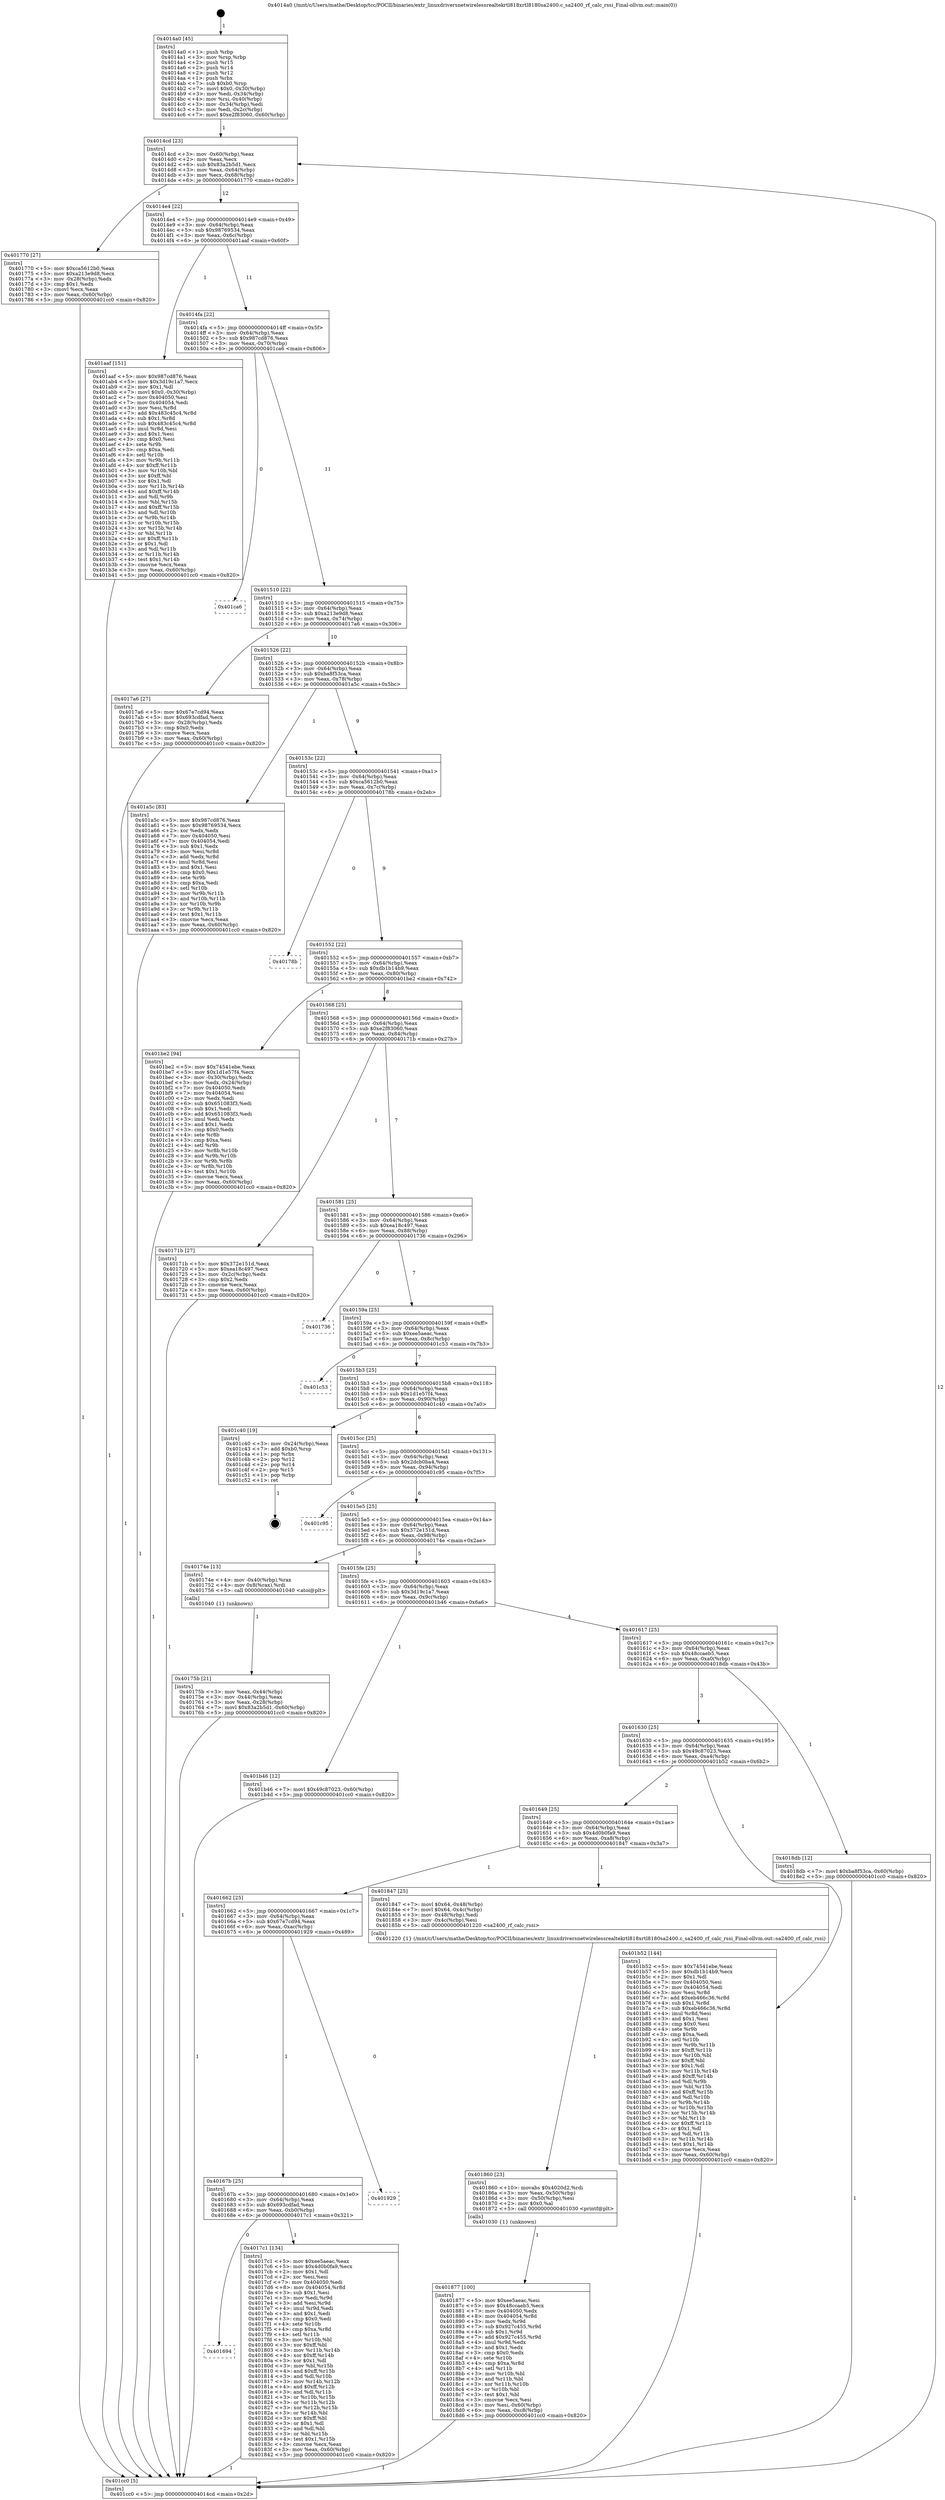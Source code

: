 digraph "0x4014a0" {
  label = "0x4014a0 (/mnt/c/Users/mathe/Desktop/tcc/POCII/binaries/extr_linuxdriversnetwirelessrealtekrtl818xrtl8180sa2400.c_sa2400_rf_calc_rssi_Final-ollvm.out::main(0))"
  labelloc = "t"
  node[shape=record]

  Entry [label="",width=0.3,height=0.3,shape=circle,fillcolor=black,style=filled]
  "0x4014cd" [label="{
     0x4014cd [23]\l
     | [instrs]\l
     &nbsp;&nbsp;0x4014cd \<+3\>: mov -0x60(%rbp),%eax\l
     &nbsp;&nbsp;0x4014d0 \<+2\>: mov %eax,%ecx\l
     &nbsp;&nbsp;0x4014d2 \<+6\>: sub $0x83a2b5d1,%ecx\l
     &nbsp;&nbsp;0x4014d8 \<+3\>: mov %eax,-0x64(%rbp)\l
     &nbsp;&nbsp;0x4014db \<+3\>: mov %ecx,-0x68(%rbp)\l
     &nbsp;&nbsp;0x4014de \<+6\>: je 0000000000401770 \<main+0x2d0\>\l
  }"]
  "0x401770" [label="{
     0x401770 [27]\l
     | [instrs]\l
     &nbsp;&nbsp;0x401770 \<+5\>: mov $0xca5612b0,%eax\l
     &nbsp;&nbsp;0x401775 \<+5\>: mov $0xa213e9d8,%ecx\l
     &nbsp;&nbsp;0x40177a \<+3\>: mov -0x28(%rbp),%edx\l
     &nbsp;&nbsp;0x40177d \<+3\>: cmp $0x1,%edx\l
     &nbsp;&nbsp;0x401780 \<+3\>: cmovl %ecx,%eax\l
     &nbsp;&nbsp;0x401783 \<+3\>: mov %eax,-0x60(%rbp)\l
     &nbsp;&nbsp;0x401786 \<+5\>: jmp 0000000000401cc0 \<main+0x820\>\l
  }"]
  "0x4014e4" [label="{
     0x4014e4 [22]\l
     | [instrs]\l
     &nbsp;&nbsp;0x4014e4 \<+5\>: jmp 00000000004014e9 \<main+0x49\>\l
     &nbsp;&nbsp;0x4014e9 \<+3\>: mov -0x64(%rbp),%eax\l
     &nbsp;&nbsp;0x4014ec \<+5\>: sub $0x98769534,%eax\l
     &nbsp;&nbsp;0x4014f1 \<+3\>: mov %eax,-0x6c(%rbp)\l
     &nbsp;&nbsp;0x4014f4 \<+6\>: je 0000000000401aaf \<main+0x60f\>\l
  }"]
  Exit [label="",width=0.3,height=0.3,shape=circle,fillcolor=black,style=filled,peripheries=2]
  "0x401aaf" [label="{
     0x401aaf [151]\l
     | [instrs]\l
     &nbsp;&nbsp;0x401aaf \<+5\>: mov $0x987cd876,%eax\l
     &nbsp;&nbsp;0x401ab4 \<+5\>: mov $0x3d19c1a7,%ecx\l
     &nbsp;&nbsp;0x401ab9 \<+2\>: mov $0x1,%dl\l
     &nbsp;&nbsp;0x401abb \<+7\>: movl $0x0,-0x30(%rbp)\l
     &nbsp;&nbsp;0x401ac2 \<+7\>: mov 0x404050,%esi\l
     &nbsp;&nbsp;0x401ac9 \<+7\>: mov 0x404054,%edi\l
     &nbsp;&nbsp;0x401ad0 \<+3\>: mov %esi,%r8d\l
     &nbsp;&nbsp;0x401ad3 \<+7\>: add $0x483c45c4,%r8d\l
     &nbsp;&nbsp;0x401ada \<+4\>: sub $0x1,%r8d\l
     &nbsp;&nbsp;0x401ade \<+7\>: sub $0x483c45c4,%r8d\l
     &nbsp;&nbsp;0x401ae5 \<+4\>: imul %r8d,%esi\l
     &nbsp;&nbsp;0x401ae9 \<+3\>: and $0x1,%esi\l
     &nbsp;&nbsp;0x401aec \<+3\>: cmp $0x0,%esi\l
     &nbsp;&nbsp;0x401aef \<+4\>: sete %r9b\l
     &nbsp;&nbsp;0x401af3 \<+3\>: cmp $0xa,%edi\l
     &nbsp;&nbsp;0x401af6 \<+4\>: setl %r10b\l
     &nbsp;&nbsp;0x401afa \<+3\>: mov %r9b,%r11b\l
     &nbsp;&nbsp;0x401afd \<+4\>: xor $0xff,%r11b\l
     &nbsp;&nbsp;0x401b01 \<+3\>: mov %r10b,%bl\l
     &nbsp;&nbsp;0x401b04 \<+3\>: xor $0xff,%bl\l
     &nbsp;&nbsp;0x401b07 \<+3\>: xor $0x1,%dl\l
     &nbsp;&nbsp;0x401b0a \<+3\>: mov %r11b,%r14b\l
     &nbsp;&nbsp;0x401b0d \<+4\>: and $0xff,%r14b\l
     &nbsp;&nbsp;0x401b11 \<+3\>: and %dl,%r9b\l
     &nbsp;&nbsp;0x401b14 \<+3\>: mov %bl,%r15b\l
     &nbsp;&nbsp;0x401b17 \<+4\>: and $0xff,%r15b\l
     &nbsp;&nbsp;0x401b1b \<+3\>: and %dl,%r10b\l
     &nbsp;&nbsp;0x401b1e \<+3\>: or %r9b,%r14b\l
     &nbsp;&nbsp;0x401b21 \<+3\>: or %r10b,%r15b\l
     &nbsp;&nbsp;0x401b24 \<+3\>: xor %r15b,%r14b\l
     &nbsp;&nbsp;0x401b27 \<+3\>: or %bl,%r11b\l
     &nbsp;&nbsp;0x401b2a \<+4\>: xor $0xff,%r11b\l
     &nbsp;&nbsp;0x401b2e \<+3\>: or $0x1,%dl\l
     &nbsp;&nbsp;0x401b31 \<+3\>: and %dl,%r11b\l
     &nbsp;&nbsp;0x401b34 \<+3\>: or %r11b,%r14b\l
     &nbsp;&nbsp;0x401b37 \<+4\>: test $0x1,%r14b\l
     &nbsp;&nbsp;0x401b3b \<+3\>: cmovne %ecx,%eax\l
     &nbsp;&nbsp;0x401b3e \<+3\>: mov %eax,-0x60(%rbp)\l
     &nbsp;&nbsp;0x401b41 \<+5\>: jmp 0000000000401cc0 \<main+0x820\>\l
  }"]
  "0x4014fa" [label="{
     0x4014fa [22]\l
     | [instrs]\l
     &nbsp;&nbsp;0x4014fa \<+5\>: jmp 00000000004014ff \<main+0x5f\>\l
     &nbsp;&nbsp;0x4014ff \<+3\>: mov -0x64(%rbp),%eax\l
     &nbsp;&nbsp;0x401502 \<+5\>: sub $0x987cd876,%eax\l
     &nbsp;&nbsp;0x401507 \<+3\>: mov %eax,-0x70(%rbp)\l
     &nbsp;&nbsp;0x40150a \<+6\>: je 0000000000401ca6 \<main+0x806\>\l
  }"]
  "0x401877" [label="{
     0x401877 [100]\l
     | [instrs]\l
     &nbsp;&nbsp;0x401877 \<+5\>: mov $0xee5aeac,%esi\l
     &nbsp;&nbsp;0x40187c \<+5\>: mov $0x48ccaeb5,%ecx\l
     &nbsp;&nbsp;0x401881 \<+7\>: mov 0x404050,%edx\l
     &nbsp;&nbsp;0x401888 \<+8\>: mov 0x404054,%r8d\l
     &nbsp;&nbsp;0x401890 \<+3\>: mov %edx,%r9d\l
     &nbsp;&nbsp;0x401893 \<+7\>: sub $0x927c455,%r9d\l
     &nbsp;&nbsp;0x40189a \<+4\>: sub $0x1,%r9d\l
     &nbsp;&nbsp;0x40189e \<+7\>: add $0x927c455,%r9d\l
     &nbsp;&nbsp;0x4018a5 \<+4\>: imul %r9d,%edx\l
     &nbsp;&nbsp;0x4018a9 \<+3\>: and $0x1,%edx\l
     &nbsp;&nbsp;0x4018ac \<+3\>: cmp $0x0,%edx\l
     &nbsp;&nbsp;0x4018af \<+4\>: sete %r10b\l
     &nbsp;&nbsp;0x4018b3 \<+4\>: cmp $0xa,%r8d\l
     &nbsp;&nbsp;0x4018b7 \<+4\>: setl %r11b\l
     &nbsp;&nbsp;0x4018bb \<+3\>: mov %r10b,%bl\l
     &nbsp;&nbsp;0x4018be \<+3\>: and %r11b,%bl\l
     &nbsp;&nbsp;0x4018c1 \<+3\>: xor %r11b,%r10b\l
     &nbsp;&nbsp;0x4018c4 \<+3\>: or %r10b,%bl\l
     &nbsp;&nbsp;0x4018c7 \<+3\>: test $0x1,%bl\l
     &nbsp;&nbsp;0x4018ca \<+3\>: cmovne %ecx,%esi\l
     &nbsp;&nbsp;0x4018cd \<+3\>: mov %esi,-0x60(%rbp)\l
     &nbsp;&nbsp;0x4018d0 \<+6\>: mov %eax,-0xc8(%rbp)\l
     &nbsp;&nbsp;0x4018d6 \<+5\>: jmp 0000000000401cc0 \<main+0x820\>\l
  }"]
  "0x401ca6" [label="{
     0x401ca6\l
  }", style=dashed]
  "0x401510" [label="{
     0x401510 [22]\l
     | [instrs]\l
     &nbsp;&nbsp;0x401510 \<+5\>: jmp 0000000000401515 \<main+0x75\>\l
     &nbsp;&nbsp;0x401515 \<+3\>: mov -0x64(%rbp),%eax\l
     &nbsp;&nbsp;0x401518 \<+5\>: sub $0xa213e9d8,%eax\l
     &nbsp;&nbsp;0x40151d \<+3\>: mov %eax,-0x74(%rbp)\l
     &nbsp;&nbsp;0x401520 \<+6\>: je 00000000004017a6 \<main+0x306\>\l
  }"]
  "0x401860" [label="{
     0x401860 [23]\l
     | [instrs]\l
     &nbsp;&nbsp;0x401860 \<+10\>: movabs $0x4020d2,%rdi\l
     &nbsp;&nbsp;0x40186a \<+3\>: mov %eax,-0x50(%rbp)\l
     &nbsp;&nbsp;0x40186d \<+3\>: mov -0x50(%rbp),%esi\l
     &nbsp;&nbsp;0x401870 \<+2\>: mov $0x0,%al\l
     &nbsp;&nbsp;0x401872 \<+5\>: call 0000000000401030 \<printf@plt\>\l
     | [calls]\l
     &nbsp;&nbsp;0x401030 \{1\} (unknown)\l
  }"]
  "0x4017a6" [label="{
     0x4017a6 [27]\l
     | [instrs]\l
     &nbsp;&nbsp;0x4017a6 \<+5\>: mov $0x67e7cd94,%eax\l
     &nbsp;&nbsp;0x4017ab \<+5\>: mov $0x693cdfad,%ecx\l
     &nbsp;&nbsp;0x4017b0 \<+3\>: mov -0x28(%rbp),%edx\l
     &nbsp;&nbsp;0x4017b3 \<+3\>: cmp $0x0,%edx\l
     &nbsp;&nbsp;0x4017b6 \<+3\>: cmove %ecx,%eax\l
     &nbsp;&nbsp;0x4017b9 \<+3\>: mov %eax,-0x60(%rbp)\l
     &nbsp;&nbsp;0x4017bc \<+5\>: jmp 0000000000401cc0 \<main+0x820\>\l
  }"]
  "0x401526" [label="{
     0x401526 [22]\l
     | [instrs]\l
     &nbsp;&nbsp;0x401526 \<+5\>: jmp 000000000040152b \<main+0x8b\>\l
     &nbsp;&nbsp;0x40152b \<+3\>: mov -0x64(%rbp),%eax\l
     &nbsp;&nbsp;0x40152e \<+5\>: sub $0xba8f53ca,%eax\l
     &nbsp;&nbsp;0x401533 \<+3\>: mov %eax,-0x78(%rbp)\l
     &nbsp;&nbsp;0x401536 \<+6\>: je 0000000000401a5c \<main+0x5bc\>\l
  }"]
  "0x401694" [label="{
     0x401694\l
  }", style=dashed]
  "0x401a5c" [label="{
     0x401a5c [83]\l
     | [instrs]\l
     &nbsp;&nbsp;0x401a5c \<+5\>: mov $0x987cd876,%eax\l
     &nbsp;&nbsp;0x401a61 \<+5\>: mov $0x98769534,%ecx\l
     &nbsp;&nbsp;0x401a66 \<+2\>: xor %edx,%edx\l
     &nbsp;&nbsp;0x401a68 \<+7\>: mov 0x404050,%esi\l
     &nbsp;&nbsp;0x401a6f \<+7\>: mov 0x404054,%edi\l
     &nbsp;&nbsp;0x401a76 \<+3\>: sub $0x1,%edx\l
     &nbsp;&nbsp;0x401a79 \<+3\>: mov %esi,%r8d\l
     &nbsp;&nbsp;0x401a7c \<+3\>: add %edx,%r8d\l
     &nbsp;&nbsp;0x401a7f \<+4\>: imul %r8d,%esi\l
     &nbsp;&nbsp;0x401a83 \<+3\>: and $0x1,%esi\l
     &nbsp;&nbsp;0x401a86 \<+3\>: cmp $0x0,%esi\l
     &nbsp;&nbsp;0x401a89 \<+4\>: sete %r9b\l
     &nbsp;&nbsp;0x401a8d \<+3\>: cmp $0xa,%edi\l
     &nbsp;&nbsp;0x401a90 \<+4\>: setl %r10b\l
     &nbsp;&nbsp;0x401a94 \<+3\>: mov %r9b,%r11b\l
     &nbsp;&nbsp;0x401a97 \<+3\>: and %r10b,%r11b\l
     &nbsp;&nbsp;0x401a9a \<+3\>: xor %r10b,%r9b\l
     &nbsp;&nbsp;0x401a9d \<+3\>: or %r9b,%r11b\l
     &nbsp;&nbsp;0x401aa0 \<+4\>: test $0x1,%r11b\l
     &nbsp;&nbsp;0x401aa4 \<+3\>: cmovne %ecx,%eax\l
     &nbsp;&nbsp;0x401aa7 \<+3\>: mov %eax,-0x60(%rbp)\l
     &nbsp;&nbsp;0x401aaa \<+5\>: jmp 0000000000401cc0 \<main+0x820\>\l
  }"]
  "0x40153c" [label="{
     0x40153c [22]\l
     | [instrs]\l
     &nbsp;&nbsp;0x40153c \<+5\>: jmp 0000000000401541 \<main+0xa1\>\l
     &nbsp;&nbsp;0x401541 \<+3\>: mov -0x64(%rbp),%eax\l
     &nbsp;&nbsp;0x401544 \<+5\>: sub $0xca5612b0,%eax\l
     &nbsp;&nbsp;0x401549 \<+3\>: mov %eax,-0x7c(%rbp)\l
     &nbsp;&nbsp;0x40154c \<+6\>: je 000000000040178b \<main+0x2eb\>\l
  }"]
  "0x4017c1" [label="{
     0x4017c1 [134]\l
     | [instrs]\l
     &nbsp;&nbsp;0x4017c1 \<+5\>: mov $0xee5aeac,%eax\l
     &nbsp;&nbsp;0x4017c6 \<+5\>: mov $0x4d0b0fa9,%ecx\l
     &nbsp;&nbsp;0x4017cb \<+2\>: mov $0x1,%dl\l
     &nbsp;&nbsp;0x4017cd \<+2\>: xor %esi,%esi\l
     &nbsp;&nbsp;0x4017cf \<+7\>: mov 0x404050,%edi\l
     &nbsp;&nbsp;0x4017d6 \<+8\>: mov 0x404054,%r8d\l
     &nbsp;&nbsp;0x4017de \<+3\>: sub $0x1,%esi\l
     &nbsp;&nbsp;0x4017e1 \<+3\>: mov %edi,%r9d\l
     &nbsp;&nbsp;0x4017e4 \<+3\>: add %esi,%r9d\l
     &nbsp;&nbsp;0x4017e7 \<+4\>: imul %r9d,%edi\l
     &nbsp;&nbsp;0x4017eb \<+3\>: and $0x1,%edi\l
     &nbsp;&nbsp;0x4017ee \<+3\>: cmp $0x0,%edi\l
     &nbsp;&nbsp;0x4017f1 \<+4\>: sete %r10b\l
     &nbsp;&nbsp;0x4017f5 \<+4\>: cmp $0xa,%r8d\l
     &nbsp;&nbsp;0x4017f9 \<+4\>: setl %r11b\l
     &nbsp;&nbsp;0x4017fd \<+3\>: mov %r10b,%bl\l
     &nbsp;&nbsp;0x401800 \<+3\>: xor $0xff,%bl\l
     &nbsp;&nbsp;0x401803 \<+3\>: mov %r11b,%r14b\l
     &nbsp;&nbsp;0x401806 \<+4\>: xor $0xff,%r14b\l
     &nbsp;&nbsp;0x40180a \<+3\>: xor $0x1,%dl\l
     &nbsp;&nbsp;0x40180d \<+3\>: mov %bl,%r15b\l
     &nbsp;&nbsp;0x401810 \<+4\>: and $0xff,%r15b\l
     &nbsp;&nbsp;0x401814 \<+3\>: and %dl,%r10b\l
     &nbsp;&nbsp;0x401817 \<+3\>: mov %r14b,%r12b\l
     &nbsp;&nbsp;0x40181a \<+4\>: and $0xff,%r12b\l
     &nbsp;&nbsp;0x40181e \<+3\>: and %dl,%r11b\l
     &nbsp;&nbsp;0x401821 \<+3\>: or %r10b,%r15b\l
     &nbsp;&nbsp;0x401824 \<+3\>: or %r11b,%r12b\l
     &nbsp;&nbsp;0x401827 \<+3\>: xor %r12b,%r15b\l
     &nbsp;&nbsp;0x40182a \<+3\>: or %r14b,%bl\l
     &nbsp;&nbsp;0x40182d \<+3\>: xor $0xff,%bl\l
     &nbsp;&nbsp;0x401830 \<+3\>: or $0x1,%dl\l
     &nbsp;&nbsp;0x401833 \<+2\>: and %dl,%bl\l
     &nbsp;&nbsp;0x401835 \<+3\>: or %bl,%r15b\l
     &nbsp;&nbsp;0x401838 \<+4\>: test $0x1,%r15b\l
     &nbsp;&nbsp;0x40183c \<+3\>: cmovne %ecx,%eax\l
     &nbsp;&nbsp;0x40183f \<+3\>: mov %eax,-0x60(%rbp)\l
     &nbsp;&nbsp;0x401842 \<+5\>: jmp 0000000000401cc0 \<main+0x820\>\l
  }"]
  "0x40178b" [label="{
     0x40178b\l
  }", style=dashed]
  "0x401552" [label="{
     0x401552 [22]\l
     | [instrs]\l
     &nbsp;&nbsp;0x401552 \<+5\>: jmp 0000000000401557 \<main+0xb7\>\l
     &nbsp;&nbsp;0x401557 \<+3\>: mov -0x64(%rbp),%eax\l
     &nbsp;&nbsp;0x40155a \<+5\>: sub $0xdb1b14b9,%eax\l
     &nbsp;&nbsp;0x40155f \<+3\>: mov %eax,-0x80(%rbp)\l
     &nbsp;&nbsp;0x401562 \<+6\>: je 0000000000401be2 \<main+0x742\>\l
  }"]
  "0x40167b" [label="{
     0x40167b [25]\l
     | [instrs]\l
     &nbsp;&nbsp;0x40167b \<+5\>: jmp 0000000000401680 \<main+0x1e0\>\l
     &nbsp;&nbsp;0x401680 \<+3\>: mov -0x64(%rbp),%eax\l
     &nbsp;&nbsp;0x401683 \<+5\>: sub $0x693cdfad,%eax\l
     &nbsp;&nbsp;0x401688 \<+6\>: mov %eax,-0xb0(%rbp)\l
     &nbsp;&nbsp;0x40168e \<+6\>: je 00000000004017c1 \<main+0x321\>\l
  }"]
  "0x401be2" [label="{
     0x401be2 [94]\l
     | [instrs]\l
     &nbsp;&nbsp;0x401be2 \<+5\>: mov $0x74541ebe,%eax\l
     &nbsp;&nbsp;0x401be7 \<+5\>: mov $0x1d1e57f4,%ecx\l
     &nbsp;&nbsp;0x401bec \<+3\>: mov -0x30(%rbp),%edx\l
     &nbsp;&nbsp;0x401bef \<+3\>: mov %edx,-0x24(%rbp)\l
     &nbsp;&nbsp;0x401bf2 \<+7\>: mov 0x404050,%edx\l
     &nbsp;&nbsp;0x401bf9 \<+7\>: mov 0x404054,%esi\l
     &nbsp;&nbsp;0x401c00 \<+2\>: mov %edx,%edi\l
     &nbsp;&nbsp;0x401c02 \<+6\>: sub $0x651083f3,%edi\l
     &nbsp;&nbsp;0x401c08 \<+3\>: sub $0x1,%edi\l
     &nbsp;&nbsp;0x401c0b \<+6\>: add $0x651083f3,%edi\l
     &nbsp;&nbsp;0x401c11 \<+3\>: imul %edi,%edx\l
     &nbsp;&nbsp;0x401c14 \<+3\>: and $0x1,%edx\l
     &nbsp;&nbsp;0x401c17 \<+3\>: cmp $0x0,%edx\l
     &nbsp;&nbsp;0x401c1a \<+4\>: sete %r8b\l
     &nbsp;&nbsp;0x401c1e \<+3\>: cmp $0xa,%esi\l
     &nbsp;&nbsp;0x401c21 \<+4\>: setl %r9b\l
     &nbsp;&nbsp;0x401c25 \<+3\>: mov %r8b,%r10b\l
     &nbsp;&nbsp;0x401c28 \<+3\>: and %r9b,%r10b\l
     &nbsp;&nbsp;0x401c2b \<+3\>: xor %r9b,%r8b\l
     &nbsp;&nbsp;0x401c2e \<+3\>: or %r8b,%r10b\l
     &nbsp;&nbsp;0x401c31 \<+4\>: test $0x1,%r10b\l
     &nbsp;&nbsp;0x401c35 \<+3\>: cmovne %ecx,%eax\l
     &nbsp;&nbsp;0x401c38 \<+3\>: mov %eax,-0x60(%rbp)\l
     &nbsp;&nbsp;0x401c3b \<+5\>: jmp 0000000000401cc0 \<main+0x820\>\l
  }"]
  "0x401568" [label="{
     0x401568 [25]\l
     | [instrs]\l
     &nbsp;&nbsp;0x401568 \<+5\>: jmp 000000000040156d \<main+0xcd\>\l
     &nbsp;&nbsp;0x40156d \<+3\>: mov -0x64(%rbp),%eax\l
     &nbsp;&nbsp;0x401570 \<+5\>: sub $0xe2f83060,%eax\l
     &nbsp;&nbsp;0x401575 \<+6\>: mov %eax,-0x84(%rbp)\l
     &nbsp;&nbsp;0x40157b \<+6\>: je 000000000040171b \<main+0x27b\>\l
  }"]
  "0x401929" [label="{
     0x401929\l
  }", style=dashed]
  "0x40171b" [label="{
     0x40171b [27]\l
     | [instrs]\l
     &nbsp;&nbsp;0x40171b \<+5\>: mov $0x372e151d,%eax\l
     &nbsp;&nbsp;0x401720 \<+5\>: mov $0xea18c497,%ecx\l
     &nbsp;&nbsp;0x401725 \<+3\>: mov -0x2c(%rbp),%edx\l
     &nbsp;&nbsp;0x401728 \<+3\>: cmp $0x2,%edx\l
     &nbsp;&nbsp;0x40172b \<+3\>: cmovne %ecx,%eax\l
     &nbsp;&nbsp;0x40172e \<+3\>: mov %eax,-0x60(%rbp)\l
     &nbsp;&nbsp;0x401731 \<+5\>: jmp 0000000000401cc0 \<main+0x820\>\l
  }"]
  "0x401581" [label="{
     0x401581 [25]\l
     | [instrs]\l
     &nbsp;&nbsp;0x401581 \<+5\>: jmp 0000000000401586 \<main+0xe6\>\l
     &nbsp;&nbsp;0x401586 \<+3\>: mov -0x64(%rbp),%eax\l
     &nbsp;&nbsp;0x401589 \<+5\>: sub $0xea18c497,%eax\l
     &nbsp;&nbsp;0x40158e \<+6\>: mov %eax,-0x88(%rbp)\l
     &nbsp;&nbsp;0x401594 \<+6\>: je 0000000000401736 \<main+0x296\>\l
  }"]
  "0x401cc0" [label="{
     0x401cc0 [5]\l
     | [instrs]\l
     &nbsp;&nbsp;0x401cc0 \<+5\>: jmp 00000000004014cd \<main+0x2d\>\l
  }"]
  "0x4014a0" [label="{
     0x4014a0 [45]\l
     | [instrs]\l
     &nbsp;&nbsp;0x4014a0 \<+1\>: push %rbp\l
     &nbsp;&nbsp;0x4014a1 \<+3\>: mov %rsp,%rbp\l
     &nbsp;&nbsp;0x4014a4 \<+2\>: push %r15\l
     &nbsp;&nbsp;0x4014a6 \<+2\>: push %r14\l
     &nbsp;&nbsp;0x4014a8 \<+2\>: push %r12\l
     &nbsp;&nbsp;0x4014aa \<+1\>: push %rbx\l
     &nbsp;&nbsp;0x4014ab \<+7\>: sub $0xb0,%rsp\l
     &nbsp;&nbsp;0x4014b2 \<+7\>: movl $0x0,-0x30(%rbp)\l
     &nbsp;&nbsp;0x4014b9 \<+3\>: mov %edi,-0x34(%rbp)\l
     &nbsp;&nbsp;0x4014bc \<+4\>: mov %rsi,-0x40(%rbp)\l
     &nbsp;&nbsp;0x4014c0 \<+3\>: mov -0x34(%rbp),%edi\l
     &nbsp;&nbsp;0x4014c3 \<+3\>: mov %edi,-0x2c(%rbp)\l
     &nbsp;&nbsp;0x4014c6 \<+7\>: movl $0xe2f83060,-0x60(%rbp)\l
  }"]
  "0x401662" [label="{
     0x401662 [25]\l
     | [instrs]\l
     &nbsp;&nbsp;0x401662 \<+5\>: jmp 0000000000401667 \<main+0x1c7\>\l
     &nbsp;&nbsp;0x401667 \<+3\>: mov -0x64(%rbp),%eax\l
     &nbsp;&nbsp;0x40166a \<+5\>: sub $0x67e7cd94,%eax\l
     &nbsp;&nbsp;0x40166f \<+6\>: mov %eax,-0xac(%rbp)\l
     &nbsp;&nbsp;0x401675 \<+6\>: je 0000000000401929 \<main+0x489\>\l
  }"]
  "0x401736" [label="{
     0x401736\l
  }", style=dashed]
  "0x40159a" [label="{
     0x40159a [25]\l
     | [instrs]\l
     &nbsp;&nbsp;0x40159a \<+5\>: jmp 000000000040159f \<main+0xff\>\l
     &nbsp;&nbsp;0x40159f \<+3\>: mov -0x64(%rbp),%eax\l
     &nbsp;&nbsp;0x4015a2 \<+5\>: sub $0xee5aeac,%eax\l
     &nbsp;&nbsp;0x4015a7 \<+6\>: mov %eax,-0x8c(%rbp)\l
     &nbsp;&nbsp;0x4015ad \<+6\>: je 0000000000401c53 \<main+0x7b3\>\l
  }"]
  "0x401847" [label="{
     0x401847 [25]\l
     | [instrs]\l
     &nbsp;&nbsp;0x401847 \<+7\>: movl $0x64,-0x48(%rbp)\l
     &nbsp;&nbsp;0x40184e \<+7\>: movl $0x64,-0x4c(%rbp)\l
     &nbsp;&nbsp;0x401855 \<+3\>: mov -0x48(%rbp),%edi\l
     &nbsp;&nbsp;0x401858 \<+3\>: mov -0x4c(%rbp),%esi\l
     &nbsp;&nbsp;0x40185b \<+5\>: call 0000000000401220 \<sa2400_rf_calc_rssi\>\l
     | [calls]\l
     &nbsp;&nbsp;0x401220 \{1\} (/mnt/c/Users/mathe/Desktop/tcc/POCII/binaries/extr_linuxdriversnetwirelessrealtekrtl818xrtl8180sa2400.c_sa2400_rf_calc_rssi_Final-ollvm.out::sa2400_rf_calc_rssi)\l
  }"]
  "0x401c53" [label="{
     0x401c53\l
  }", style=dashed]
  "0x4015b3" [label="{
     0x4015b3 [25]\l
     | [instrs]\l
     &nbsp;&nbsp;0x4015b3 \<+5\>: jmp 00000000004015b8 \<main+0x118\>\l
     &nbsp;&nbsp;0x4015b8 \<+3\>: mov -0x64(%rbp),%eax\l
     &nbsp;&nbsp;0x4015bb \<+5\>: sub $0x1d1e57f4,%eax\l
     &nbsp;&nbsp;0x4015c0 \<+6\>: mov %eax,-0x90(%rbp)\l
     &nbsp;&nbsp;0x4015c6 \<+6\>: je 0000000000401c40 \<main+0x7a0\>\l
  }"]
  "0x401649" [label="{
     0x401649 [25]\l
     | [instrs]\l
     &nbsp;&nbsp;0x401649 \<+5\>: jmp 000000000040164e \<main+0x1ae\>\l
     &nbsp;&nbsp;0x40164e \<+3\>: mov -0x64(%rbp),%eax\l
     &nbsp;&nbsp;0x401651 \<+5\>: sub $0x4d0b0fa9,%eax\l
     &nbsp;&nbsp;0x401656 \<+6\>: mov %eax,-0xa8(%rbp)\l
     &nbsp;&nbsp;0x40165c \<+6\>: je 0000000000401847 \<main+0x3a7\>\l
  }"]
  "0x401c40" [label="{
     0x401c40 [19]\l
     | [instrs]\l
     &nbsp;&nbsp;0x401c40 \<+3\>: mov -0x24(%rbp),%eax\l
     &nbsp;&nbsp;0x401c43 \<+7\>: add $0xb0,%rsp\l
     &nbsp;&nbsp;0x401c4a \<+1\>: pop %rbx\l
     &nbsp;&nbsp;0x401c4b \<+2\>: pop %r12\l
     &nbsp;&nbsp;0x401c4d \<+2\>: pop %r14\l
     &nbsp;&nbsp;0x401c4f \<+2\>: pop %r15\l
     &nbsp;&nbsp;0x401c51 \<+1\>: pop %rbp\l
     &nbsp;&nbsp;0x401c52 \<+1\>: ret\l
  }"]
  "0x4015cc" [label="{
     0x4015cc [25]\l
     | [instrs]\l
     &nbsp;&nbsp;0x4015cc \<+5\>: jmp 00000000004015d1 \<main+0x131\>\l
     &nbsp;&nbsp;0x4015d1 \<+3\>: mov -0x64(%rbp),%eax\l
     &nbsp;&nbsp;0x4015d4 \<+5\>: sub $0x2dcb0ba4,%eax\l
     &nbsp;&nbsp;0x4015d9 \<+6\>: mov %eax,-0x94(%rbp)\l
     &nbsp;&nbsp;0x4015df \<+6\>: je 0000000000401c95 \<main+0x7f5\>\l
  }"]
  "0x401b52" [label="{
     0x401b52 [144]\l
     | [instrs]\l
     &nbsp;&nbsp;0x401b52 \<+5\>: mov $0x74541ebe,%eax\l
     &nbsp;&nbsp;0x401b57 \<+5\>: mov $0xdb1b14b9,%ecx\l
     &nbsp;&nbsp;0x401b5c \<+2\>: mov $0x1,%dl\l
     &nbsp;&nbsp;0x401b5e \<+7\>: mov 0x404050,%esi\l
     &nbsp;&nbsp;0x401b65 \<+7\>: mov 0x404054,%edi\l
     &nbsp;&nbsp;0x401b6c \<+3\>: mov %esi,%r8d\l
     &nbsp;&nbsp;0x401b6f \<+7\>: add $0xeb466c36,%r8d\l
     &nbsp;&nbsp;0x401b76 \<+4\>: sub $0x1,%r8d\l
     &nbsp;&nbsp;0x401b7a \<+7\>: sub $0xeb466c36,%r8d\l
     &nbsp;&nbsp;0x401b81 \<+4\>: imul %r8d,%esi\l
     &nbsp;&nbsp;0x401b85 \<+3\>: and $0x1,%esi\l
     &nbsp;&nbsp;0x401b88 \<+3\>: cmp $0x0,%esi\l
     &nbsp;&nbsp;0x401b8b \<+4\>: sete %r9b\l
     &nbsp;&nbsp;0x401b8f \<+3\>: cmp $0xa,%edi\l
     &nbsp;&nbsp;0x401b92 \<+4\>: setl %r10b\l
     &nbsp;&nbsp;0x401b96 \<+3\>: mov %r9b,%r11b\l
     &nbsp;&nbsp;0x401b99 \<+4\>: xor $0xff,%r11b\l
     &nbsp;&nbsp;0x401b9d \<+3\>: mov %r10b,%bl\l
     &nbsp;&nbsp;0x401ba0 \<+3\>: xor $0xff,%bl\l
     &nbsp;&nbsp;0x401ba3 \<+3\>: xor $0x1,%dl\l
     &nbsp;&nbsp;0x401ba6 \<+3\>: mov %r11b,%r14b\l
     &nbsp;&nbsp;0x401ba9 \<+4\>: and $0xff,%r14b\l
     &nbsp;&nbsp;0x401bad \<+3\>: and %dl,%r9b\l
     &nbsp;&nbsp;0x401bb0 \<+3\>: mov %bl,%r15b\l
     &nbsp;&nbsp;0x401bb3 \<+4\>: and $0xff,%r15b\l
     &nbsp;&nbsp;0x401bb7 \<+3\>: and %dl,%r10b\l
     &nbsp;&nbsp;0x401bba \<+3\>: or %r9b,%r14b\l
     &nbsp;&nbsp;0x401bbd \<+3\>: or %r10b,%r15b\l
     &nbsp;&nbsp;0x401bc0 \<+3\>: xor %r15b,%r14b\l
     &nbsp;&nbsp;0x401bc3 \<+3\>: or %bl,%r11b\l
     &nbsp;&nbsp;0x401bc6 \<+4\>: xor $0xff,%r11b\l
     &nbsp;&nbsp;0x401bca \<+3\>: or $0x1,%dl\l
     &nbsp;&nbsp;0x401bcd \<+3\>: and %dl,%r11b\l
     &nbsp;&nbsp;0x401bd0 \<+3\>: or %r11b,%r14b\l
     &nbsp;&nbsp;0x401bd3 \<+4\>: test $0x1,%r14b\l
     &nbsp;&nbsp;0x401bd7 \<+3\>: cmovne %ecx,%eax\l
     &nbsp;&nbsp;0x401bda \<+3\>: mov %eax,-0x60(%rbp)\l
     &nbsp;&nbsp;0x401bdd \<+5\>: jmp 0000000000401cc0 \<main+0x820\>\l
  }"]
  "0x401c95" [label="{
     0x401c95\l
  }", style=dashed]
  "0x4015e5" [label="{
     0x4015e5 [25]\l
     | [instrs]\l
     &nbsp;&nbsp;0x4015e5 \<+5\>: jmp 00000000004015ea \<main+0x14a\>\l
     &nbsp;&nbsp;0x4015ea \<+3\>: mov -0x64(%rbp),%eax\l
     &nbsp;&nbsp;0x4015ed \<+5\>: sub $0x372e151d,%eax\l
     &nbsp;&nbsp;0x4015f2 \<+6\>: mov %eax,-0x98(%rbp)\l
     &nbsp;&nbsp;0x4015f8 \<+6\>: je 000000000040174e \<main+0x2ae\>\l
  }"]
  "0x401630" [label="{
     0x401630 [25]\l
     | [instrs]\l
     &nbsp;&nbsp;0x401630 \<+5\>: jmp 0000000000401635 \<main+0x195\>\l
     &nbsp;&nbsp;0x401635 \<+3\>: mov -0x64(%rbp),%eax\l
     &nbsp;&nbsp;0x401638 \<+5\>: sub $0x49c87023,%eax\l
     &nbsp;&nbsp;0x40163d \<+6\>: mov %eax,-0xa4(%rbp)\l
     &nbsp;&nbsp;0x401643 \<+6\>: je 0000000000401b52 \<main+0x6b2\>\l
  }"]
  "0x40174e" [label="{
     0x40174e [13]\l
     | [instrs]\l
     &nbsp;&nbsp;0x40174e \<+4\>: mov -0x40(%rbp),%rax\l
     &nbsp;&nbsp;0x401752 \<+4\>: mov 0x8(%rax),%rdi\l
     &nbsp;&nbsp;0x401756 \<+5\>: call 0000000000401040 \<atoi@plt\>\l
     | [calls]\l
     &nbsp;&nbsp;0x401040 \{1\} (unknown)\l
  }"]
  "0x4015fe" [label="{
     0x4015fe [25]\l
     | [instrs]\l
     &nbsp;&nbsp;0x4015fe \<+5\>: jmp 0000000000401603 \<main+0x163\>\l
     &nbsp;&nbsp;0x401603 \<+3\>: mov -0x64(%rbp),%eax\l
     &nbsp;&nbsp;0x401606 \<+5\>: sub $0x3d19c1a7,%eax\l
     &nbsp;&nbsp;0x40160b \<+6\>: mov %eax,-0x9c(%rbp)\l
     &nbsp;&nbsp;0x401611 \<+6\>: je 0000000000401b46 \<main+0x6a6\>\l
  }"]
  "0x40175b" [label="{
     0x40175b [21]\l
     | [instrs]\l
     &nbsp;&nbsp;0x40175b \<+3\>: mov %eax,-0x44(%rbp)\l
     &nbsp;&nbsp;0x40175e \<+3\>: mov -0x44(%rbp),%eax\l
     &nbsp;&nbsp;0x401761 \<+3\>: mov %eax,-0x28(%rbp)\l
     &nbsp;&nbsp;0x401764 \<+7\>: movl $0x83a2b5d1,-0x60(%rbp)\l
     &nbsp;&nbsp;0x40176b \<+5\>: jmp 0000000000401cc0 \<main+0x820\>\l
  }"]
  "0x4018db" [label="{
     0x4018db [12]\l
     | [instrs]\l
     &nbsp;&nbsp;0x4018db \<+7\>: movl $0xba8f53ca,-0x60(%rbp)\l
     &nbsp;&nbsp;0x4018e2 \<+5\>: jmp 0000000000401cc0 \<main+0x820\>\l
  }"]
  "0x401b46" [label="{
     0x401b46 [12]\l
     | [instrs]\l
     &nbsp;&nbsp;0x401b46 \<+7\>: movl $0x49c87023,-0x60(%rbp)\l
     &nbsp;&nbsp;0x401b4d \<+5\>: jmp 0000000000401cc0 \<main+0x820\>\l
  }"]
  "0x401617" [label="{
     0x401617 [25]\l
     | [instrs]\l
     &nbsp;&nbsp;0x401617 \<+5\>: jmp 000000000040161c \<main+0x17c\>\l
     &nbsp;&nbsp;0x40161c \<+3\>: mov -0x64(%rbp),%eax\l
     &nbsp;&nbsp;0x40161f \<+5\>: sub $0x48ccaeb5,%eax\l
     &nbsp;&nbsp;0x401624 \<+6\>: mov %eax,-0xa0(%rbp)\l
     &nbsp;&nbsp;0x40162a \<+6\>: je 00000000004018db \<main+0x43b\>\l
  }"]
  Entry -> "0x4014a0" [label=" 1"]
  "0x4014cd" -> "0x401770" [label=" 1"]
  "0x4014cd" -> "0x4014e4" [label=" 12"]
  "0x401c40" -> Exit [label=" 1"]
  "0x4014e4" -> "0x401aaf" [label=" 1"]
  "0x4014e4" -> "0x4014fa" [label=" 11"]
  "0x401be2" -> "0x401cc0" [label=" 1"]
  "0x4014fa" -> "0x401ca6" [label=" 0"]
  "0x4014fa" -> "0x401510" [label=" 11"]
  "0x401b52" -> "0x401cc0" [label=" 1"]
  "0x401510" -> "0x4017a6" [label=" 1"]
  "0x401510" -> "0x401526" [label=" 10"]
  "0x401b46" -> "0x401cc0" [label=" 1"]
  "0x401526" -> "0x401a5c" [label=" 1"]
  "0x401526" -> "0x40153c" [label=" 9"]
  "0x401aaf" -> "0x401cc0" [label=" 1"]
  "0x40153c" -> "0x40178b" [label=" 0"]
  "0x40153c" -> "0x401552" [label=" 9"]
  "0x401a5c" -> "0x401cc0" [label=" 1"]
  "0x401552" -> "0x401be2" [label=" 1"]
  "0x401552" -> "0x401568" [label=" 8"]
  "0x401877" -> "0x401cc0" [label=" 1"]
  "0x401568" -> "0x40171b" [label=" 1"]
  "0x401568" -> "0x401581" [label=" 7"]
  "0x40171b" -> "0x401cc0" [label=" 1"]
  "0x4014a0" -> "0x4014cd" [label=" 1"]
  "0x401cc0" -> "0x4014cd" [label=" 12"]
  "0x401860" -> "0x401877" [label=" 1"]
  "0x401581" -> "0x401736" [label=" 0"]
  "0x401581" -> "0x40159a" [label=" 7"]
  "0x4017c1" -> "0x401cc0" [label=" 1"]
  "0x40159a" -> "0x401c53" [label=" 0"]
  "0x40159a" -> "0x4015b3" [label=" 7"]
  "0x40167b" -> "0x401694" [label=" 0"]
  "0x4015b3" -> "0x401c40" [label=" 1"]
  "0x4015b3" -> "0x4015cc" [label=" 6"]
  "0x4018db" -> "0x401cc0" [label=" 1"]
  "0x4015cc" -> "0x401c95" [label=" 0"]
  "0x4015cc" -> "0x4015e5" [label=" 6"]
  "0x401662" -> "0x40167b" [label=" 1"]
  "0x4015e5" -> "0x40174e" [label=" 1"]
  "0x4015e5" -> "0x4015fe" [label=" 5"]
  "0x40174e" -> "0x40175b" [label=" 1"]
  "0x40175b" -> "0x401cc0" [label=" 1"]
  "0x401770" -> "0x401cc0" [label=" 1"]
  "0x4017a6" -> "0x401cc0" [label=" 1"]
  "0x401847" -> "0x401860" [label=" 1"]
  "0x4015fe" -> "0x401b46" [label=" 1"]
  "0x4015fe" -> "0x401617" [label=" 4"]
  "0x401649" -> "0x401662" [label=" 1"]
  "0x401617" -> "0x4018db" [label=" 1"]
  "0x401617" -> "0x401630" [label=" 3"]
  "0x401662" -> "0x401929" [label=" 0"]
  "0x401630" -> "0x401b52" [label=" 1"]
  "0x401630" -> "0x401649" [label=" 2"]
  "0x40167b" -> "0x4017c1" [label=" 1"]
  "0x401649" -> "0x401847" [label=" 1"]
}
